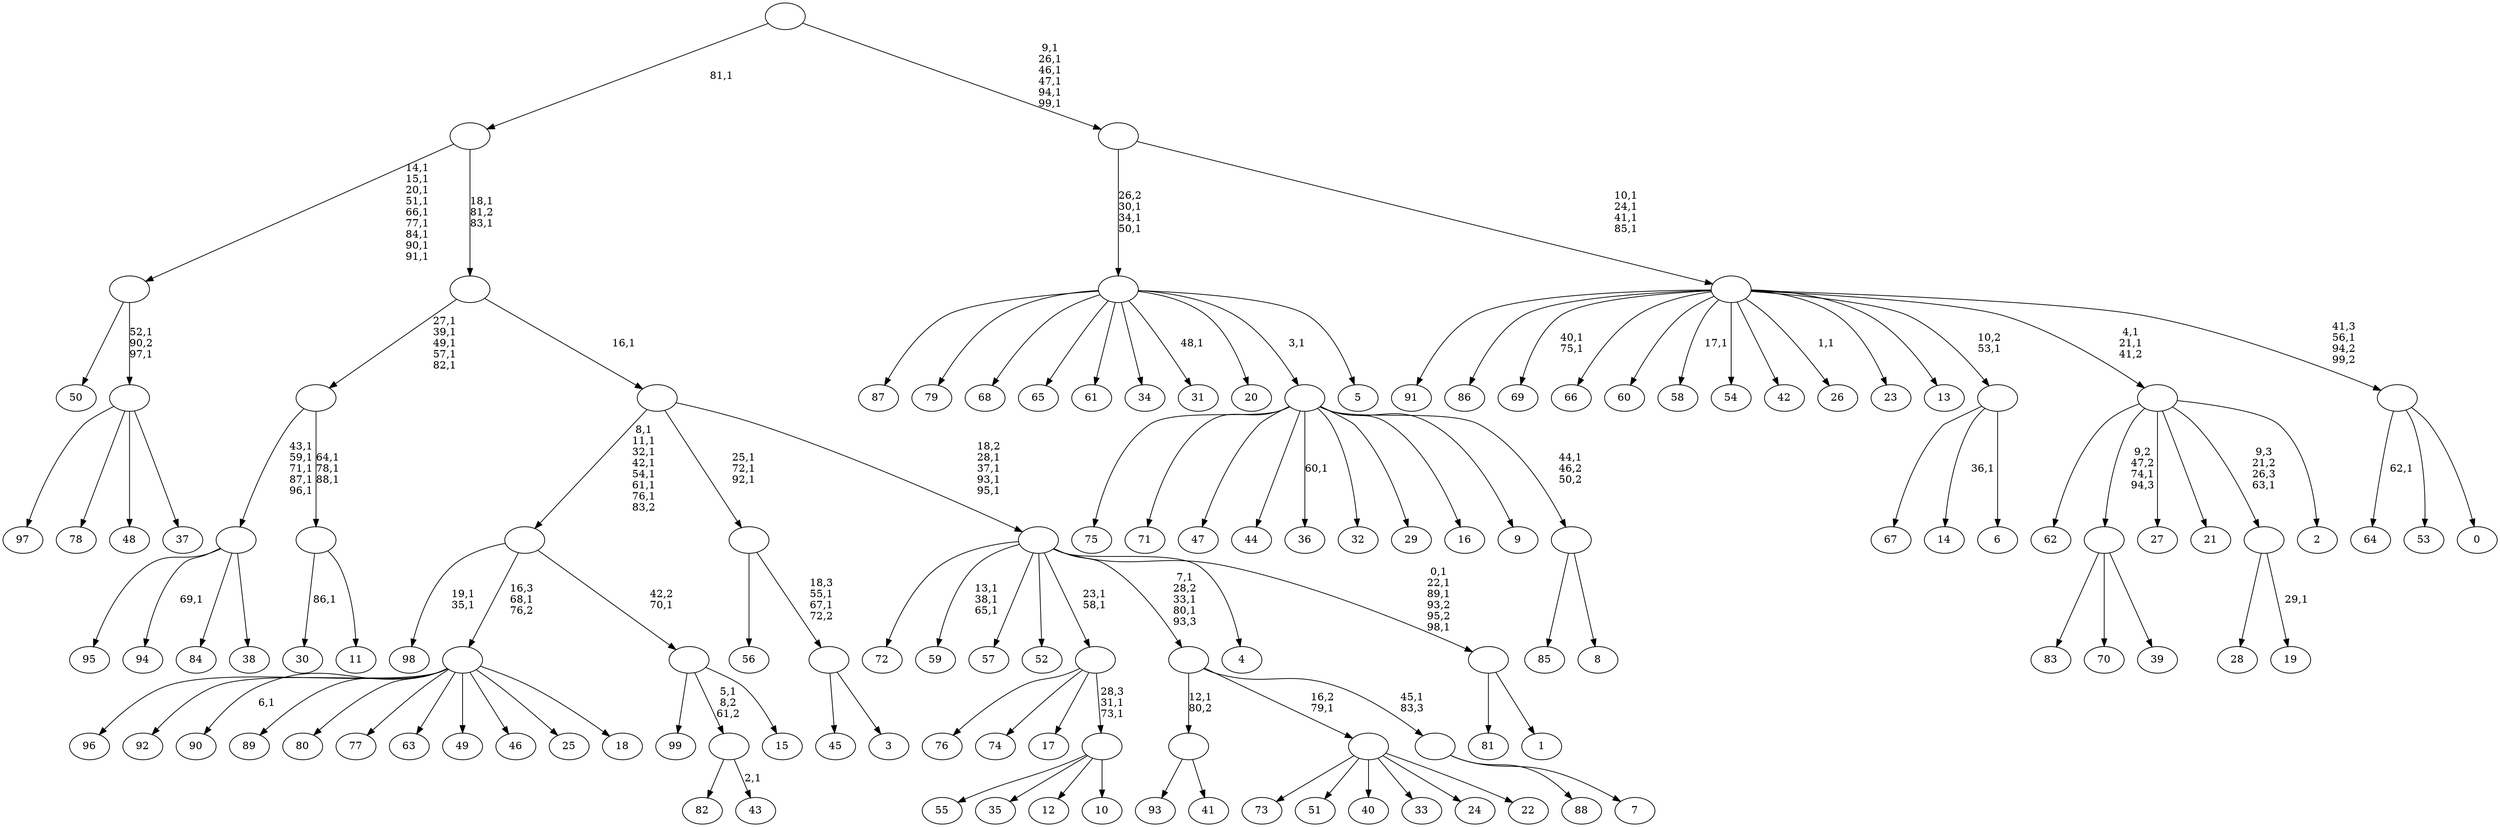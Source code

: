digraph T {
	200 [label="99"]
	199 [label="98"]
	196 [label="97"]
	195 [label="96"]
	194 [label="95"]
	193 [label="94"]
	191 [label="93"]
	190 [label="92"]
	189 [label="91"]
	188 [label="90"]
	186 [label="89"]
	185 [label="88"]
	184 [label="87"]
	183 [label="86"]
	182 [label="85"]
	181 [label="84"]
	180 [label="83"]
	179 [label="82"]
	178 [label="81"]
	177 [label="80"]
	176 [label="79"]
	175 [label="78"]
	174 [label="77"]
	173 [label="76"]
	172 [label="75"]
	171 [label="74"]
	170 [label="73"]
	169 [label="72"]
	168 [label="71"]
	167 [label="70"]
	166 [label="69"]
	163 [label="68"]
	162 [label="67"]
	161 [label="66"]
	160 [label="65"]
	159 [label="64"]
	157 [label="63"]
	156 [label="62"]
	155 [label="61"]
	154 [label="60"]
	153 [label="59"]
	149 [label="58"]
	147 [label="57"]
	146 [label="56"]
	145 [label="55"]
	144 [label="54"]
	143 [label="53"]
	142 [label="52"]
	141 [label="51"]
	140 [label="50"]
	139 [label="49"]
	138 [label="48"]
	137 [label="47"]
	136 [label="46"]
	135 [label="45"]
	134 [label="44"]
	133 [label="43"]
	131 [label=""]
	130 [label="42"]
	129 [label="41"]
	128 [label=""]
	127 [label="40"]
	126 [label="39"]
	125 [label=""]
	124 [label="38"]
	123 [label=""]
	118 [label="37"]
	117 [label=""]
	115 [label=""]
	106 [label="36"]
	104 [label="35"]
	103 [label="34"]
	102 [label="33"]
	101 [label="32"]
	100 [label="31"]
	98 [label="30"]
	96 [label="29"]
	95 [label="28"]
	94 [label="27"]
	93 [label="26"]
	91 [label="25"]
	90 [label="24"]
	89 [label="23"]
	88 [label="22"]
	87 [label=""]
	86 [label="21"]
	85 [label="20"]
	84 [label="19"]
	82 [label=""]
	81 [label="18"]
	80 [label=""]
	79 [label="17"]
	78 [label="16"]
	77 [label="15"]
	76 [label=""]
	75 [label=""]
	68 [label="14"]
	66 [label="13"]
	65 [label="12"]
	64 [label="11"]
	63 [label=""]
	60 [label=""]
	55 [label="10"]
	54 [label=""]
	52 [label=""]
	50 [label="9"]
	49 [label="8"]
	48 [label=""]
	47 [label=""]
	46 [label="7"]
	45 [label=""]
	44 [label=""]
	41 [label="6"]
	40 [label=""]
	39 [label="5"]
	38 [label=""]
	35 [label="4"]
	34 [label="3"]
	33 [label=""]
	31 [label=""]
	28 [label="2"]
	27 [label=""]
	25 [label="1"]
	24 [label=""]
	20 [label=""]
	16 [label=""]
	15 [label=""]
	13 [label=""]
	12 [label="0"]
	11 [label=""]
	10 [label=""]
	6 [label=""]
	0 [label=""]
	131 -> 133 [label="2,1"]
	131 -> 179 [label=""]
	128 -> 191 [label=""]
	128 -> 129 [label=""]
	125 -> 180 [label=""]
	125 -> 167 [label=""]
	125 -> 126 [label=""]
	123 -> 193 [label="69,1"]
	123 -> 194 [label=""]
	123 -> 181 [label=""]
	123 -> 124 [label=""]
	117 -> 196 [label=""]
	117 -> 175 [label=""]
	117 -> 138 [label=""]
	117 -> 118 [label=""]
	115 -> 117 [label="52,1\n90,2\n97,1"]
	115 -> 140 [label=""]
	87 -> 170 [label=""]
	87 -> 141 [label=""]
	87 -> 127 [label=""]
	87 -> 102 [label=""]
	87 -> 90 [label=""]
	87 -> 88 [label=""]
	82 -> 84 [label="29,1"]
	82 -> 95 [label=""]
	80 -> 188 [label="6,1"]
	80 -> 195 [label=""]
	80 -> 190 [label=""]
	80 -> 186 [label=""]
	80 -> 177 [label=""]
	80 -> 174 [label=""]
	80 -> 157 [label=""]
	80 -> 139 [label=""]
	80 -> 136 [label=""]
	80 -> 91 [label=""]
	80 -> 81 [label=""]
	76 -> 200 [label=""]
	76 -> 131 [label="5,1\n8,2\n61,2"]
	76 -> 77 [label=""]
	75 -> 199 [label="19,1\n35,1"]
	75 -> 80 [label="16,3\n68,1\n76,2"]
	75 -> 76 [label="42,2\n70,1"]
	63 -> 98 [label="86,1"]
	63 -> 64 [label=""]
	60 -> 63 [label="64,1\n78,1\n88,1"]
	60 -> 123 [label="43,1\n59,1\n71,1\n87,1\n96,1"]
	54 -> 145 [label=""]
	54 -> 104 [label=""]
	54 -> 65 [label=""]
	54 -> 55 [label=""]
	52 -> 54 [label="28,3\n31,1\n73,1"]
	52 -> 173 [label=""]
	52 -> 171 [label=""]
	52 -> 79 [label=""]
	48 -> 182 [label=""]
	48 -> 49 [label=""]
	47 -> 106 [label="60,1"]
	47 -> 172 [label=""]
	47 -> 168 [label=""]
	47 -> 137 [label=""]
	47 -> 134 [label=""]
	47 -> 101 [label=""]
	47 -> 96 [label=""]
	47 -> 78 [label=""]
	47 -> 50 [label=""]
	47 -> 48 [label="44,1\n46,2\n50,2"]
	45 -> 185 [label=""]
	45 -> 46 [label=""]
	44 -> 128 [label="12,1\n80,2"]
	44 -> 87 [label="16,2\n79,1"]
	44 -> 45 [label="45,1\n83,3"]
	40 -> 68 [label="36,1"]
	40 -> 162 [label=""]
	40 -> 41 [label=""]
	38 -> 100 [label="48,1"]
	38 -> 184 [label=""]
	38 -> 176 [label=""]
	38 -> 163 [label=""]
	38 -> 160 [label=""]
	38 -> 155 [label=""]
	38 -> 103 [label=""]
	38 -> 85 [label=""]
	38 -> 47 [label="3,1"]
	38 -> 39 [label=""]
	33 -> 135 [label=""]
	33 -> 34 [label=""]
	31 -> 33 [label="18,3\n55,1\n67,1\n72,2"]
	31 -> 146 [label=""]
	27 -> 156 [label=""]
	27 -> 125 [label="9,2\n47,2\n74,1\n94,3"]
	27 -> 94 [label=""]
	27 -> 86 [label=""]
	27 -> 82 [label="9,3\n21,2\n26,3\n63,1"]
	27 -> 28 [label=""]
	24 -> 178 [label=""]
	24 -> 25 [label=""]
	20 -> 24 [label="0,1\n22,1\n89,1\n93,2\n95,2\n98,1"]
	20 -> 44 [label="7,1\n28,2\n33,1\n80,1\n93,3"]
	20 -> 52 [label="23,1\n58,1"]
	20 -> 153 [label="13,1\n38,1\n65,1"]
	20 -> 169 [label=""]
	20 -> 147 [label=""]
	20 -> 142 [label=""]
	20 -> 35 [label=""]
	16 -> 20 [label="18,2\n28,1\n37,1\n93,1\n95,1"]
	16 -> 31 [label="25,1\n72,1\n92,1"]
	16 -> 75 [label="8,1\n11,1\n32,1\n42,1\n54,1\n61,1\n76,1\n83,2"]
	15 -> 60 [label="27,1\n39,1\n49,1\n57,1\n82,1"]
	15 -> 16 [label="16,1"]
	13 -> 15 [label="18,1\n81,2\n83,1"]
	13 -> 115 [label="14,1\n15,1\n20,1\n51,1\n66,1\n77,1\n84,1\n90,1\n91,1"]
	11 -> 159 [label="62,1"]
	11 -> 143 [label=""]
	11 -> 12 [label=""]
	10 -> 27 [label="4,1\n21,1\n41,2"]
	10 -> 93 [label="1,1"]
	10 -> 149 [label="17,1"]
	10 -> 166 [label="40,1\n75,1"]
	10 -> 189 [label=""]
	10 -> 183 [label=""]
	10 -> 161 [label=""]
	10 -> 154 [label=""]
	10 -> 144 [label=""]
	10 -> 130 [label=""]
	10 -> 89 [label=""]
	10 -> 66 [label=""]
	10 -> 40 [label="10,2\n53,1"]
	10 -> 11 [label="41,3\n56,1\n94,2\n99,2"]
	6 -> 10 [label="10,1\n24,1\n41,1\n85,1"]
	6 -> 38 [label="26,2\n30,1\n34,1\n50,1"]
	0 -> 6 [label="9,1\n26,1\n46,1\n47,1\n94,1\n99,1"]
	0 -> 13 [label="81,1"]
}
